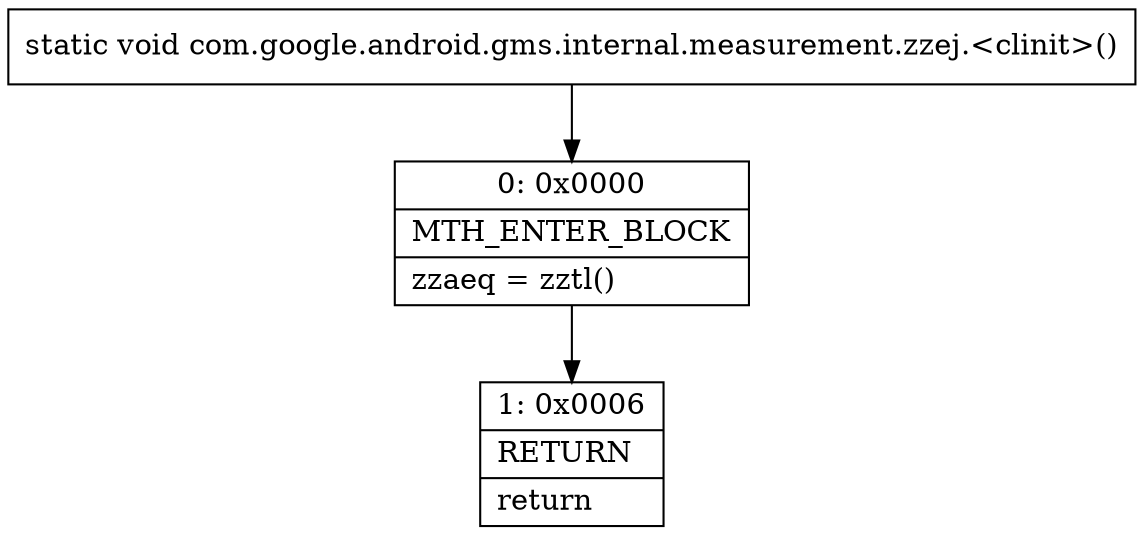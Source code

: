digraph "CFG forcom.google.android.gms.internal.measurement.zzej.\<clinit\>()V" {
Node_0 [shape=record,label="{0\:\ 0x0000|MTH_ENTER_BLOCK\l|zzaeq = zztl()\l}"];
Node_1 [shape=record,label="{1\:\ 0x0006|RETURN\l|return\l}"];
MethodNode[shape=record,label="{static void com.google.android.gms.internal.measurement.zzej.\<clinit\>() }"];
MethodNode -> Node_0;
Node_0 -> Node_1;
}

